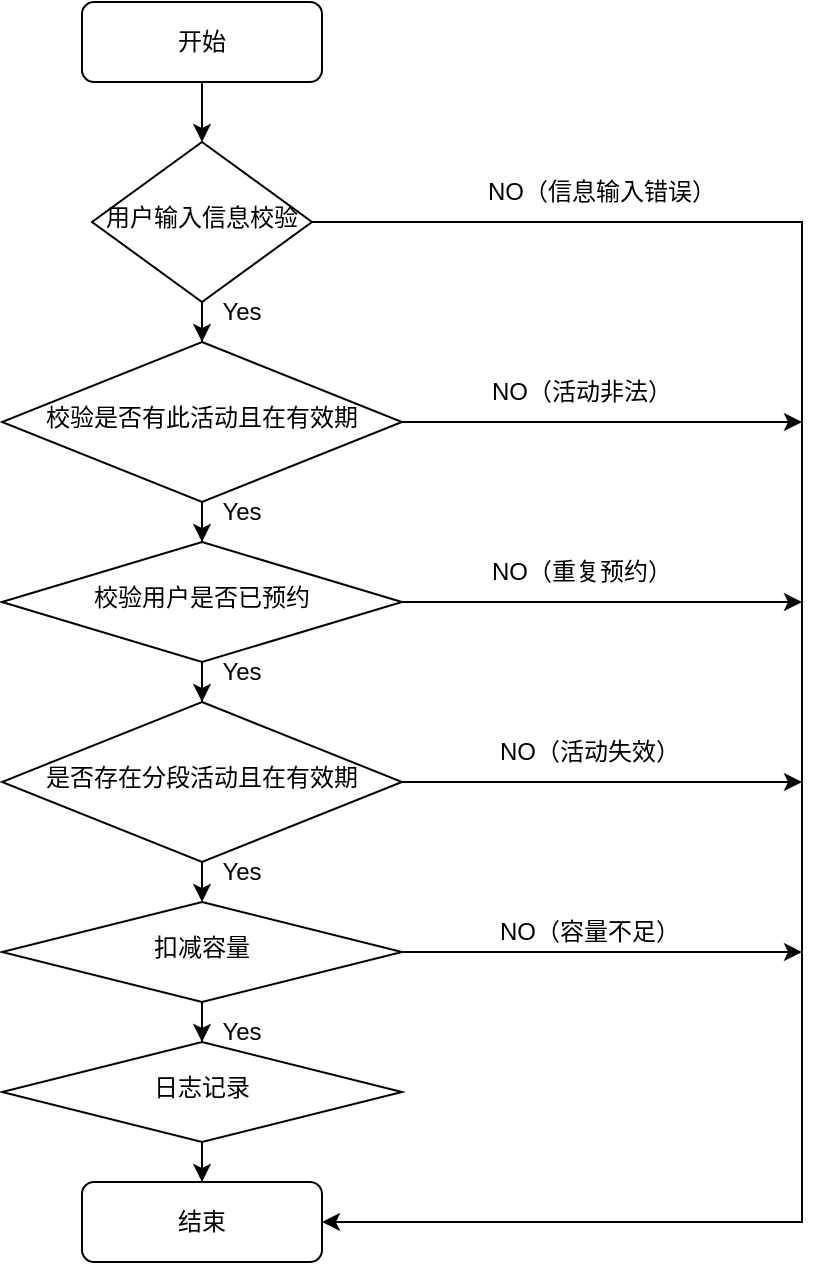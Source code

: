 <mxfile version="19.0.3" type="device"><diagram id="C5RBs43oDa-KdzZeNtuy" name="Page-1"><mxGraphModel dx="1491" dy="891" grid="1" gridSize="10" guides="1" tooltips="1" connect="1" arrows="1" fold="1" page="1" pageScale="1" pageWidth="827" pageHeight="1169" math="0" shadow="0"><root><mxCell id="WIyWlLk6GJQsqaUBKTNV-0"/><mxCell id="WIyWlLk6GJQsqaUBKTNV-1" parent="WIyWlLk6GJQsqaUBKTNV-0"/><mxCell id="iR9SbQcD6E98feN_jnzc-1" style="edgeStyle=orthogonalEdgeStyle;rounded=0;orthogonalLoop=1;jettySize=auto;html=1;entryX=0.5;entryY=0;entryDx=0;entryDy=0;" parent="WIyWlLk6GJQsqaUBKTNV-1" source="WIyWlLk6GJQsqaUBKTNV-3" target="WIyWlLk6GJQsqaUBKTNV-6" edge="1"><mxGeometry relative="1" as="geometry"/></mxCell><mxCell id="WIyWlLk6GJQsqaUBKTNV-3" value="开始" style="rounded=1;whiteSpace=wrap;html=1;fontSize=12;glass=0;strokeWidth=1;shadow=0;" parent="WIyWlLk6GJQsqaUBKTNV-1" vertex="1"><mxGeometry x="160" y="70" width="120" height="40" as="geometry"/></mxCell><mxCell id="iR9SbQcD6E98feN_jnzc-2" style="edgeStyle=orthogonalEdgeStyle;rounded=0;orthogonalLoop=1;jettySize=auto;html=1;" parent="WIyWlLk6GJQsqaUBKTNV-1" source="WIyWlLk6GJQsqaUBKTNV-6" target="WIyWlLk6GJQsqaUBKTNV-10" edge="1"><mxGeometry relative="1" as="geometry"/></mxCell><mxCell id="iR9SbQcD6E98feN_jnzc-19" style="edgeStyle=orthogonalEdgeStyle;rounded=0;orthogonalLoop=1;jettySize=auto;html=1;entryX=1;entryY=0.5;entryDx=0;entryDy=0;" parent="WIyWlLk6GJQsqaUBKTNV-1" source="WIyWlLk6GJQsqaUBKTNV-6" target="WIyWlLk6GJQsqaUBKTNV-11" edge="1"><mxGeometry relative="1" as="geometry"><mxPoint x="430" y="760" as="targetPoint"/><Array as="points"><mxPoint x="520" y="180"/><mxPoint x="520" y="680"/></Array></mxGeometry></mxCell><mxCell id="WIyWlLk6GJQsqaUBKTNV-6" value="用户输入信息校验" style="rhombus;whiteSpace=wrap;html=1;shadow=0;fontFamily=Helvetica;fontSize=12;align=center;strokeWidth=1;spacing=6;spacingTop=-4;" parent="WIyWlLk6GJQsqaUBKTNV-1" vertex="1"><mxGeometry x="165" y="140" width="110" height="80" as="geometry"/></mxCell><mxCell id="iR9SbQcD6E98feN_jnzc-10" style="edgeStyle=orthogonalEdgeStyle;rounded=0;orthogonalLoop=1;jettySize=auto;html=1;" parent="WIyWlLk6GJQsqaUBKTNV-1" source="WIyWlLk6GJQsqaUBKTNV-10" target="iR9SbQcD6E98feN_jnzc-8" edge="1"><mxGeometry relative="1" as="geometry"/></mxCell><mxCell id="iR9SbQcD6E98feN_jnzc-20" style="edgeStyle=orthogonalEdgeStyle;rounded=0;orthogonalLoop=1;jettySize=auto;html=1;" parent="WIyWlLk6GJQsqaUBKTNV-1" source="WIyWlLk6GJQsqaUBKTNV-10" edge="1"><mxGeometry relative="1" as="geometry"><mxPoint x="520" y="280" as="targetPoint"/></mxGeometry></mxCell><mxCell id="WIyWlLk6GJQsqaUBKTNV-10" value="校验是否有此活动且在有效期" style="rhombus;whiteSpace=wrap;html=1;shadow=0;fontFamily=Helvetica;fontSize=12;align=center;strokeWidth=1;spacing=6;spacingTop=-4;" parent="WIyWlLk6GJQsqaUBKTNV-1" vertex="1"><mxGeometry x="120" y="240" width="200" height="80" as="geometry"/></mxCell><mxCell id="WIyWlLk6GJQsqaUBKTNV-11" value="结束" style="rounded=1;whiteSpace=wrap;html=1;fontSize=12;glass=0;strokeWidth=1;shadow=0;" parent="WIyWlLk6GJQsqaUBKTNV-1" vertex="1"><mxGeometry x="160" y="660" width="120" height="40" as="geometry"/></mxCell><mxCell id="iR9SbQcD6E98feN_jnzc-13" style="edgeStyle=orthogonalEdgeStyle;rounded=0;orthogonalLoop=1;jettySize=auto;html=1;exitX=0.5;exitY=1;exitDx=0;exitDy=0;entryX=0.5;entryY=0;entryDx=0;entryDy=0;" parent="WIyWlLk6GJQsqaUBKTNV-1" source="iR9SbQcD6E98feN_jnzc-5" edge="1"><mxGeometry relative="1" as="geometry"><mxPoint x="220" y="520" as="targetPoint"/></mxGeometry></mxCell><mxCell id="iR9SbQcD6E98feN_jnzc-22" style="edgeStyle=orthogonalEdgeStyle;rounded=0;orthogonalLoop=1;jettySize=auto;html=1;" parent="WIyWlLk6GJQsqaUBKTNV-1" source="iR9SbQcD6E98feN_jnzc-5" edge="1"><mxGeometry relative="1" as="geometry"><mxPoint x="520" y="460" as="targetPoint"/></mxGeometry></mxCell><mxCell id="iR9SbQcD6E98feN_jnzc-5" value="是否存在分段活动且在有效期" style="rhombus;whiteSpace=wrap;html=1;shadow=0;fontFamily=Helvetica;fontSize=12;align=center;strokeWidth=1;spacing=6;spacingTop=-4;" parent="WIyWlLk6GJQsqaUBKTNV-1" vertex="1"><mxGeometry x="120" y="420" width="200" height="80" as="geometry"/></mxCell><mxCell id="iR9SbQcD6E98feN_jnzc-11" style="edgeStyle=orthogonalEdgeStyle;rounded=0;orthogonalLoop=1;jettySize=auto;html=1;entryX=0.5;entryY=0;entryDx=0;entryDy=0;" parent="WIyWlLk6GJQsqaUBKTNV-1" source="iR9SbQcD6E98feN_jnzc-8" target="iR9SbQcD6E98feN_jnzc-5" edge="1"><mxGeometry relative="1" as="geometry"/></mxCell><mxCell id="iR9SbQcD6E98feN_jnzc-21" style="edgeStyle=orthogonalEdgeStyle;rounded=0;orthogonalLoop=1;jettySize=auto;html=1;" parent="WIyWlLk6GJQsqaUBKTNV-1" source="iR9SbQcD6E98feN_jnzc-8" edge="1"><mxGeometry relative="1" as="geometry"><mxPoint x="520" y="370" as="targetPoint"/></mxGeometry></mxCell><mxCell id="iR9SbQcD6E98feN_jnzc-8" value="校验用户是否已预约" style="rhombus;whiteSpace=wrap;html=1;shadow=0;fontFamily=Helvetica;fontSize=12;align=center;strokeWidth=1;spacing=6;spacingTop=-4;" parent="WIyWlLk6GJQsqaUBKTNV-1" vertex="1"><mxGeometry x="120" y="340" width="200" height="60" as="geometry"/></mxCell><mxCell id="iR9SbQcD6E98feN_jnzc-17" style="edgeStyle=orthogonalEdgeStyle;rounded=0;orthogonalLoop=1;jettySize=auto;html=1;" parent="WIyWlLk6GJQsqaUBKTNV-1" source="iR9SbQcD6E98feN_jnzc-14" target="iR9SbQcD6E98feN_jnzc-16" edge="1"><mxGeometry relative="1" as="geometry"/></mxCell><mxCell id="CWNbMMTueRoNiHMdgDoD-0" style="edgeStyle=orthogonalEdgeStyle;rounded=0;orthogonalLoop=1;jettySize=auto;html=1;exitX=1;exitY=0.5;exitDx=0;exitDy=0;" edge="1" parent="WIyWlLk6GJQsqaUBKTNV-1" source="iR9SbQcD6E98feN_jnzc-14"><mxGeometry relative="1" as="geometry"><mxPoint x="520" y="545" as="targetPoint"/></mxGeometry></mxCell><mxCell id="iR9SbQcD6E98feN_jnzc-14" value="扣减容量" style="rhombus;whiteSpace=wrap;html=1;shadow=0;fontFamily=Helvetica;fontSize=12;align=center;strokeWidth=1;spacing=6;spacingTop=-4;" parent="WIyWlLk6GJQsqaUBKTNV-1" vertex="1"><mxGeometry x="120" y="520" width="200" height="50" as="geometry"/></mxCell><mxCell id="iR9SbQcD6E98feN_jnzc-18" style="edgeStyle=orthogonalEdgeStyle;rounded=0;orthogonalLoop=1;jettySize=auto;html=1;entryX=0.5;entryY=0;entryDx=0;entryDy=0;" parent="WIyWlLk6GJQsqaUBKTNV-1" source="iR9SbQcD6E98feN_jnzc-16" target="WIyWlLk6GJQsqaUBKTNV-11" edge="1"><mxGeometry relative="1" as="geometry"/></mxCell><mxCell id="iR9SbQcD6E98feN_jnzc-16" value="日志记录" style="rhombus;whiteSpace=wrap;html=1;shadow=0;fontFamily=Helvetica;fontSize=12;align=center;strokeWidth=1;spacing=6;spacingTop=-4;" parent="WIyWlLk6GJQsqaUBKTNV-1" vertex="1"><mxGeometry x="120" y="590" width="200" height="50" as="geometry"/></mxCell><mxCell id="iR9SbQcD6E98feN_jnzc-26" value="Yes" style="text;html=1;strokeColor=none;fillColor=none;align=center;verticalAlign=middle;whiteSpace=wrap;rounded=0;" parent="WIyWlLk6GJQsqaUBKTNV-1" vertex="1"><mxGeometry x="210" y="210" width="60" height="30" as="geometry"/></mxCell><mxCell id="iR9SbQcD6E98feN_jnzc-27" value="Yes" style="text;html=1;strokeColor=none;fillColor=none;align=center;verticalAlign=middle;whiteSpace=wrap;rounded=0;" parent="WIyWlLk6GJQsqaUBKTNV-1" vertex="1"><mxGeometry x="210" y="310" width="60" height="30" as="geometry"/></mxCell><mxCell id="iR9SbQcD6E98feN_jnzc-28" value="Yes" style="text;html=1;strokeColor=none;fillColor=none;align=center;verticalAlign=middle;whiteSpace=wrap;rounded=0;" parent="WIyWlLk6GJQsqaUBKTNV-1" vertex="1"><mxGeometry x="210" y="390" width="60" height="30" as="geometry"/></mxCell><mxCell id="iR9SbQcD6E98feN_jnzc-29" value="Yes" style="text;html=1;strokeColor=none;fillColor=none;align=center;verticalAlign=middle;whiteSpace=wrap;rounded=0;" parent="WIyWlLk6GJQsqaUBKTNV-1" vertex="1"><mxGeometry x="210" y="490" width="60" height="30" as="geometry"/></mxCell><mxCell id="iR9SbQcD6E98feN_jnzc-31" value="Yes" style="text;html=1;strokeColor=none;fillColor=none;align=center;verticalAlign=middle;whiteSpace=wrap;rounded=0;" parent="WIyWlLk6GJQsqaUBKTNV-1" vertex="1"><mxGeometry x="210" y="570" width="60" height="30" as="geometry"/></mxCell><mxCell id="iR9SbQcD6E98feN_jnzc-32" value="NO（信息输入错误）" style="text;html=1;strokeColor=none;fillColor=none;align=center;verticalAlign=middle;whiteSpace=wrap;rounded=0;" parent="WIyWlLk6GJQsqaUBKTNV-1" vertex="1"><mxGeometry x="340" y="150" width="160" height="30" as="geometry"/></mxCell><mxCell id="iR9SbQcD6E98feN_jnzc-33" value="NO（活动非法）" style="text;html=1;strokeColor=none;fillColor=none;align=center;verticalAlign=middle;whiteSpace=wrap;rounded=0;" parent="WIyWlLk6GJQsqaUBKTNV-1" vertex="1"><mxGeometry x="330" y="250" width="160" height="30" as="geometry"/></mxCell><mxCell id="iR9SbQcD6E98feN_jnzc-34" value="NO（重复预约）" style="text;html=1;strokeColor=none;fillColor=none;align=center;verticalAlign=middle;whiteSpace=wrap;rounded=0;" parent="WIyWlLk6GJQsqaUBKTNV-1" vertex="1"><mxGeometry x="330" y="340" width="160" height="30" as="geometry"/></mxCell><mxCell id="iR9SbQcD6E98feN_jnzc-35" value="NO（活动失效）" style="text;html=1;strokeColor=none;fillColor=none;align=center;verticalAlign=middle;whiteSpace=wrap;rounded=0;" parent="WIyWlLk6GJQsqaUBKTNV-1" vertex="1"><mxGeometry x="334" y="430" width="160" height="30" as="geometry"/></mxCell><mxCell id="iR9SbQcD6E98feN_jnzc-37" value="NO（容量不足）" style="text;html=1;strokeColor=none;fillColor=none;align=center;verticalAlign=middle;whiteSpace=wrap;rounded=0;" parent="WIyWlLk6GJQsqaUBKTNV-1" vertex="1"><mxGeometry x="324" y="520" width="180" height="30" as="geometry"/></mxCell></root></mxGraphModel></diagram></mxfile>